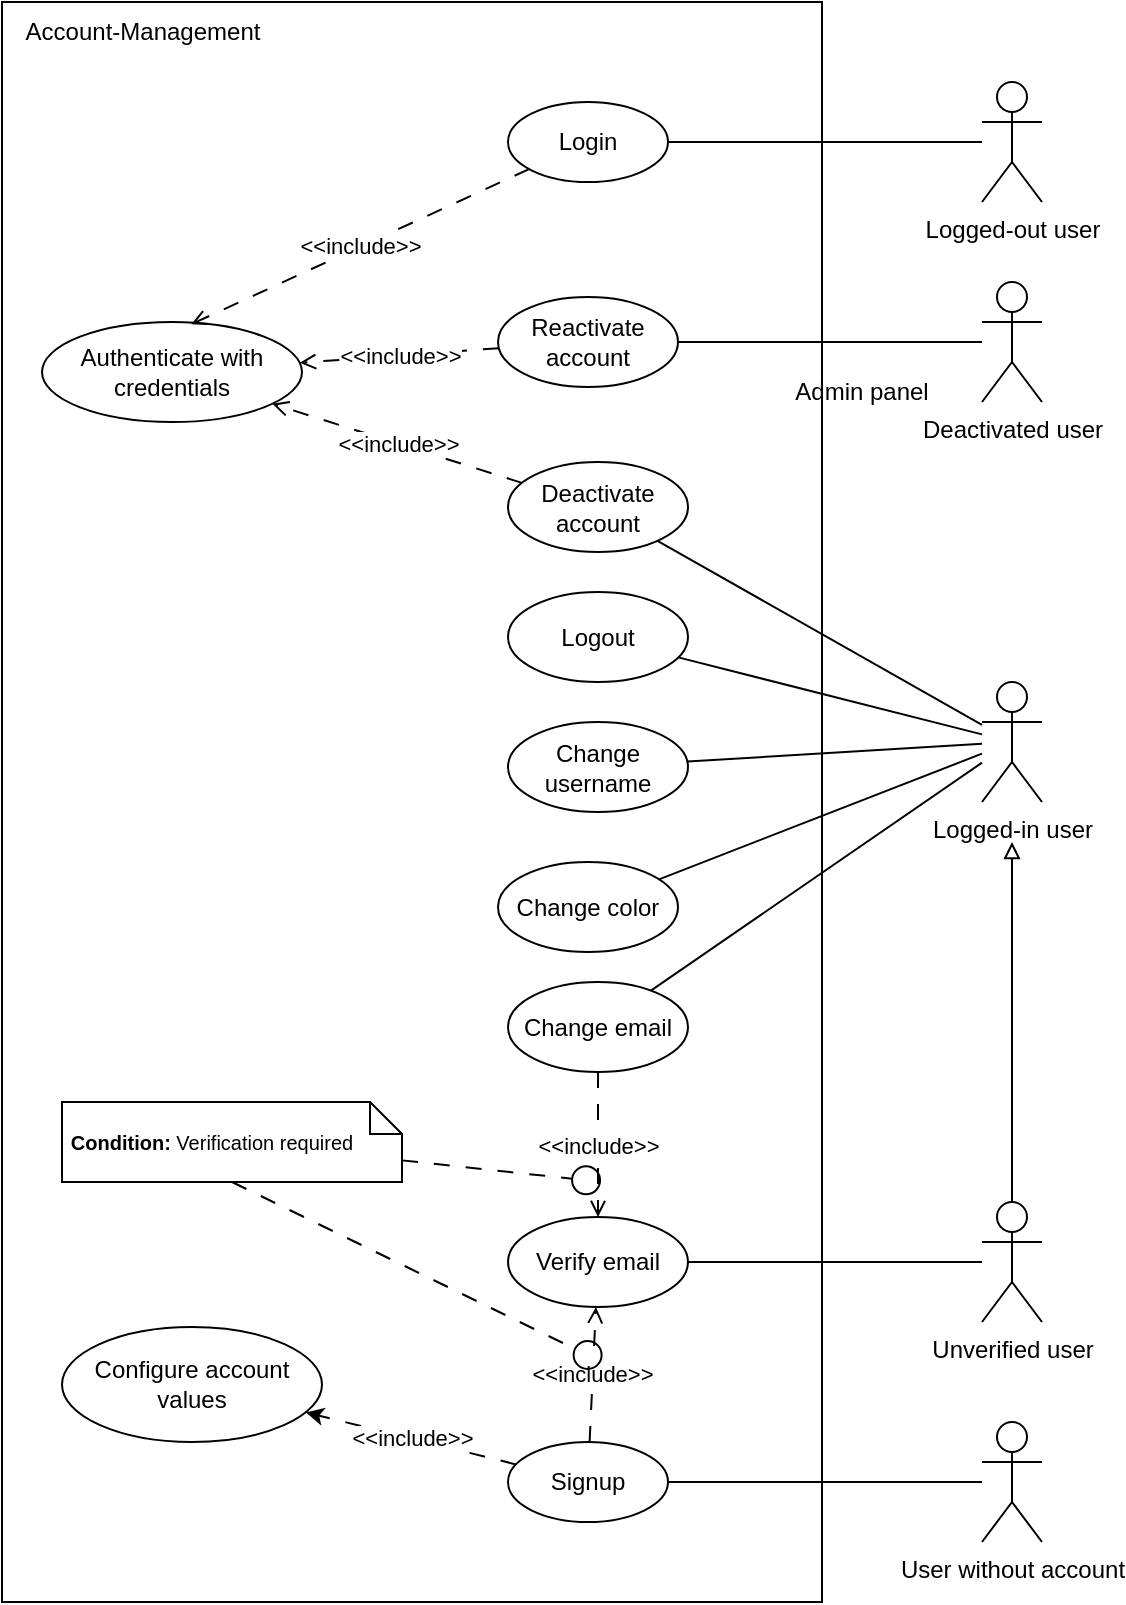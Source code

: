 <mxfile version="28.1.2">
  <diagram name="Page-1" id="XCabEsz14lC1qjqIhGBI">
    <mxGraphModel dx="1678" dy="972" grid="1" gridSize="10" guides="1" tooltips="1" connect="1" arrows="1" fold="1" page="1" pageScale="1" pageWidth="827" pageHeight="1169" math="0" shadow="0">
      <root>
        <mxCell id="0" />
        <mxCell id="1" parent="0" />
        <mxCell id="FeGACYfhyMk01xMjEDHt-1" value="" style="rounded=0;whiteSpace=wrap;html=1;" parent="1" vertex="1">
          <mxGeometry x="70" y="160" width="410" height="800" as="geometry" />
        </mxCell>
        <mxCell id="FeGACYfhyMk01xMjEDHt-9" style="edgeStyle=orthogonalEdgeStyle;rounded=0;orthogonalLoop=1;jettySize=auto;html=1;endArrow=none;endFill=0;" parent="1" source="FeGACYfhyMk01xMjEDHt-2" target="FeGACYfhyMk01xMjEDHt-5" edge="1">
          <mxGeometry relative="1" as="geometry" />
        </mxCell>
        <mxCell id="FeGACYfhyMk01xMjEDHt-2" value="Logged-out user" style="shape=umlActor;verticalLabelPosition=bottom;verticalAlign=top;html=1;" parent="1" vertex="1">
          <mxGeometry x="560" y="200" width="30" height="60" as="geometry" />
        </mxCell>
        <mxCell id="FeGACYfhyMk01xMjEDHt-3" value="Account-Management" style="text;html=1;align=center;verticalAlign=middle;resizable=0;points=[];autosize=1;strokeColor=none;fillColor=none;" parent="1" vertex="1">
          <mxGeometry x="70" y="160" width="140" height="30" as="geometry" />
        </mxCell>
        <mxCell id="FeGACYfhyMk01xMjEDHt-5" value="Login" style="ellipse;whiteSpace=wrap;html=1;" parent="1" vertex="1">
          <mxGeometry x="323" y="210" width="80" height="40" as="geometry" />
        </mxCell>
        <mxCell id="FeGACYfhyMk01xMjEDHt-6" value="Authenticate with credentials" style="ellipse;whiteSpace=wrap;html=1;" parent="1" vertex="1">
          <mxGeometry x="90" y="320" width="130" height="50" as="geometry" />
        </mxCell>
        <mxCell id="FeGACYfhyMk01xMjEDHt-8" value="&amp;lt;&amp;lt;include&amp;gt;&amp;gt;" style="rounded=0;orthogonalLoop=1;jettySize=auto;html=1;entryX=0.574;entryY=0.023;entryDx=0;entryDy=0;entryPerimeter=0;endArrow=open;endFill=0;dashed=1;dashPattern=8 8;" parent="1" source="FeGACYfhyMk01xMjEDHt-5" target="FeGACYfhyMk01xMjEDHt-6" edge="1">
          <mxGeometry relative="1" as="geometry" />
        </mxCell>
        <mxCell id="FeGACYfhyMk01xMjEDHt-14" style="edgeStyle=orthogonalEdgeStyle;rounded=0;orthogonalLoop=1;jettySize=auto;html=1;endArrow=none;endFill=0;" parent="1" source="FeGACYfhyMk01xMjEDHt-10" target="FeGACYfhyMk01xMjEDHt-11" edge="1">
          <mxGeometry relative="1" as="geometry" />
        </mxCell>
        <mxCell id="FeGACYfhyMk01xMjEDHt-10" value="Deactivated user" style="shape=umlActor;verticalLabelPosition=bottom;verticalAlign=top;html=1;" parent="1" vertex="1">
          <mxGeometry x="560" y="300" width="30" height="60" as="geometry" />
        </mxCell>
        <mxCell id="r3d4JDmmlToMXYuDMCIr-1" value="&amp;lt;&amp;lt;include&amp;gt;&amp;gt;" style="rounded=0;orthogonalLoop=1;jettySize=auto;html=1;dashed=1;dashPattern=8 8;endArrow=open;endFill=0;" parent="1" source="FeGACYfhyMk01xMjEDHt-11" target="FeGACYfhyMk01xMjEDHt-6" edge="1">
          <mxGeometry relative="1" as="geometry" />
        </mxCell>
        <mxCell id="FeGACYfhyMk01xMjEDHt-11" value="Reactivate account" style="ellipse;whiteSpace=wrap;html=1;" parent="1" vertex="1">
          <mxGeometry x="318" y="307.5" width="90" height="45" as="geometry" />
        </mxCell>
        <mxCell id="FeGACYfhyMk01xMjEDHt-17" style="edgeStyle=orthogonalEdgeStyle;rounded=0;orthogonalLoop=1;jettySize=auto;html=1;endArrow=none;endFill=0;" parent="1" source="FeGACYfhyMk01xMjEDHt-15" target="FeGACYfhyMk01xMjEDHt-16" edge="1">
          <mxGeometry relative="1" as="geometry" />
        </mxCell>
        <mxCell id="FeGACYfhyMk01xMjEDHt-15" value="User without account" style="shape=umlActor;verticalLabelPosition=bottom;verticalAlign=top;html=1;" parent="1" vertex="1">
          <mxGeometry x="560" y="870" width="30" height="60" as="geometry" />
        </mxCell>
        <mxCell id="x9_EZdI11NZXUbgLstDU-2" value="&amp;lt;&amp;lt;include&amp;gt;&amp;gt;" style="rounded=0;orthogonalLoop=1;jettySize=auto;html=1;dashed=1;dashPattern=8 8;" parent="1" source="FeGACYfhyMk01xMjEDHt-16" target="x9_EZdI11NZXUbgLstDU-1" edge="1">
          <mxGeometry relative="1" as="geometry" />
        </mxCell>
        <mxCell id="DBVdxilaI-YNWVaKoS13-1" value="&amp;lt;&amp;lt;include&amp;gt;&amp;gt;" style="rounded=0;orthogonalLoop=1;jettySize=auto;html=1;endArrow=open;endFill=0;dashed=1;dashPattern=8 8;" edge="1" parent="1" source="FeGACYfhyMk01xMjEDHt-16" target="r3d4JDmmlToMXYuDMCIr-8">
          <mxGeometry relative="1" as="geometry" />
        </mxCell>
        <mxCell id="FeGACYfhyMk01xMjEDHt-16" value="Signup" style="ellipse;whiteSpace=wrap;html=1;" parent="1" vertex="1">
          <mxGeometry x="323" y="880" width="80" height="40" as="geometry" />
        </mxCell>
        <mxCell id="x9_EZdI11NZXUbgLstDU-1" value="Configure account values" style="ellipse;whiteSpace=wrap;html=1;" parent="1" vertex="1">
          <mxGeometry x="100" y="822.5" width="130" height="57.5" as="geometry" />
        </mxCell>
        <mxCell id="x9_EZdI11NZXUbgLstDU-12" style="rounded=0;orthogonalLoop=1;jettySize=auto;html=1;endArrow=none;endFill=0;" parent="1" source="x9_EZdI11NZXUbgLstDU-8" target="x9_EZdI11NZXUbgLstDU-9" edge="1">
          <mxGeometry relative="1" as="geometry" />
        </mxCell>
        <mxCell id="x9_EZdI11NZXUbgLstDU-13" style="rounded=0;orthogonalLoop=1;jettySize=auto;html=1;endArrow=none;endFill=0;" parent="1" source="x9_EZdI11NZXUbgLstDU-8" target="x9_EZdI11NZXUbgLstDU-10" edge="1">
          <mxGeometry relative="1" as="geometry" />
        </mxCell>
        <mxCell id="1W_KP50UAlCB-CgOxHiQ-3" style="rounded=0;orthogonalLoop=1;jettySize=auto;html=1;endArrow=none;endFill=0;" parent="1" source="x9_EZdI11NZXUbgLstDU-8" target="1W_KP50UAlCB-CgOxHiQ-1" edge="1">
          <mxGeometry relative="1" as="geometry" />
        </mxCell>
        <mxCell id="1W_KP50UAlCB-CgOxHiQ-4" style="rounded=0;orthogonalLoop=1;jettySize=auto;html=1;endArrow=none;endFill=0;" parent="1" source="x9_EZdI11NZXUbgLstDU-8" target="1W_KP50UAlCB-CgOxHiQ-2" edge="1">
          <mxGeometry relative="1" as="geometry" />
        </mxCell>
        <mxCell id="r3d4JDmmlToMXYuDMCIr-7" style="rounded=0;orthogonalLoop=1;jettySize=auto;html=1;endArrow=none;endFill=0;" parent="1" source="x9_EZdI11NZXUbgLstDU-8" target="r3d4JDmmlToMXYuDMCIr-6" edge="1">
          <mxGeometry relative="1" as="geometry" />
        </mxCell>
        <mxCell id="x9_EZdI11NZXUbgLstDU-8" value="Logged-in user" style="shape=umlActor;verticalLabelPosition=bottom;verticalAlign=top;html=1;" parent="1" vertex="1">
          <mxGeometry x="560" y="500" width="30" height="60" as="geometry" />
        </mxCell>
        <mxCell id="x9_EZdI11NZXUbgLstDU-11" value="&amp;lt;&amp;lt;include&amp;gt;&amp;gt;" style="rounded=0;orthogonalLoop=1;jettySize=auto;html=1;dashed=1;dashPattern=8 8;endArrow=open;endFill=0;" parent="1" source="x9_EZdI11NZXUbgLstDU-9" target="FeGACYfhyMk01xMjEDHt-6" edge="1">
          <mxGeometry relative="1" as="geometry" />
        </mxCell>
        <mxCell id="x9_EZdI11NZXUbgLstDU-9" value="Deactivate account" style="ellipse;whiteSpace=wrap;html=1;" parent="1" vertex="1">
          <mxGeometry x="323" y="390" width="90" height="45" as="geometry" />
        </mxCell>
        <mxCell id="x9_EZdI11NZXUbgLstDU-10" value="Logout" style="ellipse;whiteSpace=wrap;html=1;" parent="1" vertex="1">
          <mxGeometry x="323" y="455" width="90" height="45" as="geometry" />
        </mxCell>
        <mxCell id="1W_KP50UAlCB-CgOxHiQ-1" value="Change username" style="ellipse;whiteSpace=wrap;html=1;" parent="1" vertex="1">
          <mxGeometry x="323" y="520" width="90" height="45" as="geometry" />
        </mxCell>
        <mxCell id="1W_KP50UAlCB-CgOxHiQ-2" value="Change color" style="ellipse;whiteSpace=wrap;html=1;" parent="1" vertex="1">
          <mxGeometry x="318" y="590" width="90" height="45" as="geometry" />
        </mxCell>
        <mxCell id="r3d4JDmmlToMXYuDMCIr-14" value="&amp;lt;&amp;lt;include&amp;gt;&amp;gt;" style="edgeStyle=orthogonalEdgeStyle;rounded=0;orthogonalLoop=1;jettySize=auto;html=1;dashed=1;dashPattern=8 8;endArrow=open;endFill=0;" parent="1" source="r3d4JDmmlToMXYuDMCIr-6" target="r3d4JDmmlToMXYuDMCIr-8" edge="1">
          <mxGeometry relative="1" as="geometry" />
        </mxCell>
        <mxCell id="r3d4JDmmlToMXYuDMCIr-6" value="Change email" style="ellipse;whiteSpace=wrap;html=1;" parent="1" vertex="1">
          <mxGeometry x="323" y="650" width="90" height="45" as="geometry" />
        </mxCell>
        <mxCell id="r3d4JDmmlToMXYuDMCIr-8" value="Verify email" style="ellipse;whiteSpace=wrap;html=1;" parent="1" vertex="1">
          <mxGeometry x="323" y="767.5" width="90" height="45" as="geometry" />
        </mxCell>
        <mxCell id="r3d4JDmmlToMXYuDMCIr-11" style="edgeStyle=orthogonalEdgeStyle;rounded=0;orthogonalLoop=1;jettySize=auto;html=1;endArrow=none;endFill=0;" parent="1" source="r3d4JDmmlToMXYuDMCIr-9" target="r3d4JDmmlToMXYuDMCIr-8" edge="1">
          <mxGeometry relative="1" as="geometry" />
        </mxCell>
        <mxCell id="r3d4JDmmlToMXYuDMCIr-13" style="edgeStyle=orthogonalEdgeStyle;rounded=0;orthogonalLoop=1;jettySize=auto;html=1;endArrow=block;endFill=0;" parent="1" source="r3d4JDmmlToMXYuDMCIr-9" edge="1">
          <mxGeometry relative="1" as="geometry">
            <mxPoint x="575" y="580" as="targetPoint" />
          </mxGeometry>
        </mxCell>
        <mxCell id="r3d4JDmmlToMXYuDMCIr-9" value="Unverified user" style="shape=umlActor;verticalLabelPosition=bottom;verticalAlign=top;html=1;" parent="1" vertex="1">
          <mxGeometry x="560" y="760" width="30" height="60" as="geometry" />
        </mxCell>
        <mxCell id="r3d4JDmmlToMXYuDMCIr-18" value="Admin panel" style="text;html=1;align=center;verticalAlign=middle;whiteSpace=wrap;rounded=0;" parent="1" vertex="1">
          <mxGeometry x="450" y="340" width="100" height="30" as="geometry" />
        </mxCell>
        <mxCell id="DBVdxilaI-YNWVaKoS13-8" style="rounded=0;orthogonalLoop=1;jettySize=auto;html=1;dashed=1;dashPattern=8 8;endArrow=circle;endFill=0;" edge="1" parent="1" source="DBVdxilaI-YNWVaKoS13-3">
          <mxGeometry relative="1" as="geometry">
            <mxPoint x="370" y="750" as="targetPoint" />
          </mxGeometry>
        </mxCell>
        <mxCell id="DBVdxilaI-YNWVaKoS13-9" style="rounded=0;orthogonalLoop=1;jettySize=auto;html=1;dashed=1;dashPattern=8 8;endArrow=circle;endFill=0;exitX=0.5;exitY=1;exitDx=0;exitDy=0;exitPerimeter=0;" edge="1" parent="1" source="DBVdxilaI-YNWVaKoS13-3">
          <mxGeometry relative="1" as="geometry">
            <mxPoint x="370" y="840" as="targetPoint" />
            <mxPoint x="230.001" y="750" as="sourcePoint" />
          </mxGeometry>
        </mxCell>
        <mxCell id="DBVdxilaI-YNWVaKoS13-3" value="" style="shape=note2;boundedLbl=1;whiteSpace=wrap;html=1;size=16;verticalAlign=top;align=center;fontSize=8;" vertex="1" parent="1">
          <mxGeometry x="100" y="710" width="170" height="40" as="geometry" />
        </mxCell>
        <mxCell id="DBVdxilaI-YNWVaKoS13-7" value="&lt;b&gt;Condition:&lt;/b&gt;&amp;nbsp;Verification required" style="text;html=1;align=center;verticalAlign=middle;whiteSpace=wrap;rounded=0;fontSize=10;" vertex="1" parent="1">
          <mxGeometry x="100" y="715" width="150" height="30" as="geometry" />
        </mxCell>
      </root>
    </mxGraphModel>
  </diagram>
</mxfile>
